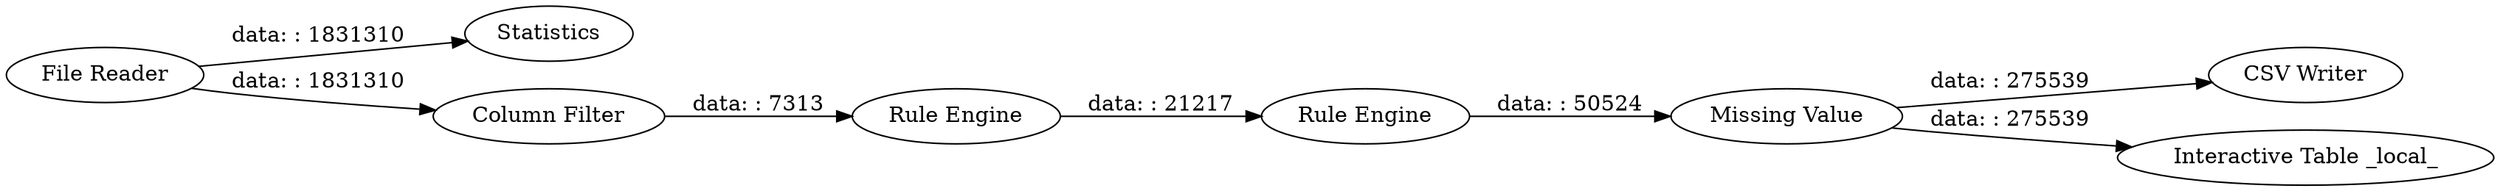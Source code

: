 digraph {
	"6987315973255594975_9" [label=Statistics]
	"6987315973255594975_1" [label="File Reader"]
	"6987315973255594975_13" [label="Missing Value"]
	"6987315973255594975_12" [label="Column Filter"]
	"6987315973255594975_22" [label="CSV Writer"]
	"6987315973255594975_19" [label="Rule Engine"]
	"6987315973255594975_20" [label="Rule Engine"]
	"6987315973255594975_7" [label="Interactive Table _local_"]
	"6987315973255594975_20" -> "6987315973255594975_13" [label="data: : 50524"]
	"6987315973255594975_1" -> "6987315973255594975_9" [label="data: : 1831310"]
	"6987315973255594975_1" -> "6987315973255594975_12" [label="data: : 1831310"]
	"6987315973255594975_13" -> "6987315973255594975_7" [label="data: : 275539"]
	"6987315973255594975_12" -> "6987315973255594975_19" [label="data: : 7313"]
	"6987315973255594975_13" -> "6987315973255594975_22" [label="data: : 275539"]
	"6987315973255594975_19" -> "6987315973255594975_20" [label="data: : 21217"]
	rankdir=LR
}
